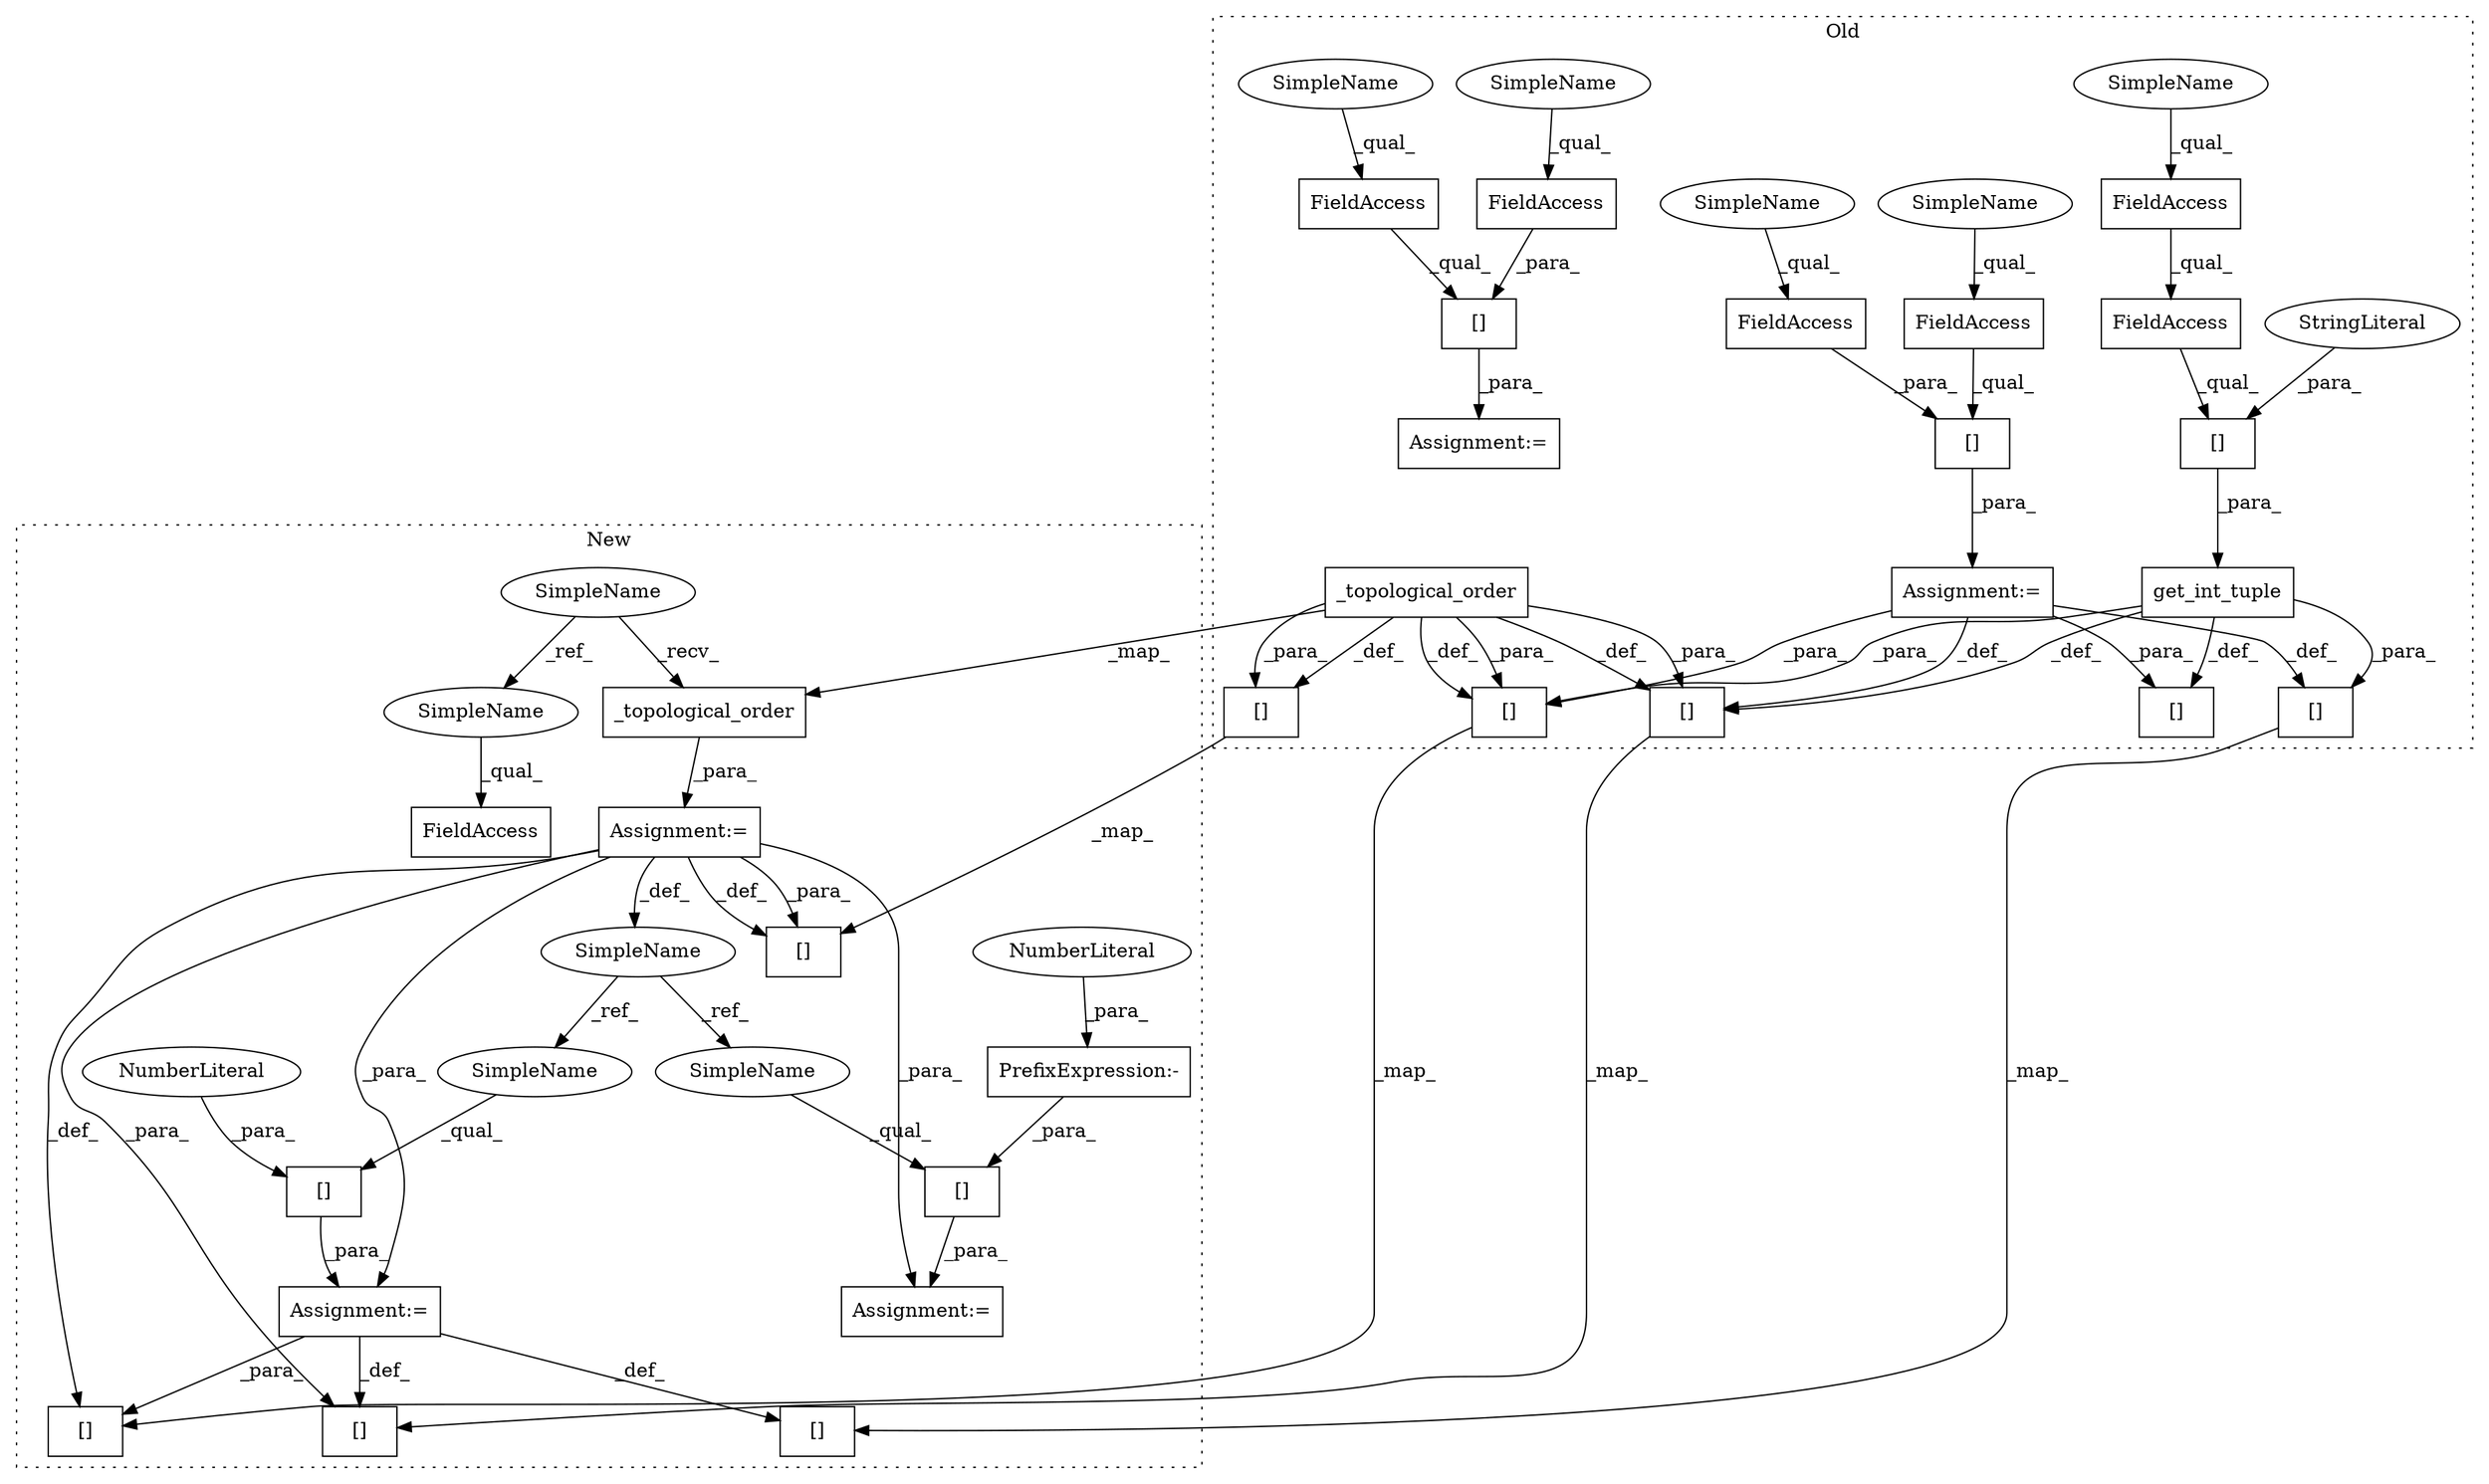 digraph G {
subgraph cluster0 {
1 [label="_topological_order" a="32" s="22034" l="20" shape="box"];
3 [label="[]" a="2" s="22682,22704" l="11,1" shape="box"];
6 [label="FieldAccess" a="22" s="21697" l="15" shape="box"];
8 [label="[]" a="2" s="22648,22659" l="10,1" shape="box"];
9 [label="get_int_tuple" a="32" s="21631,21680" l="14,1" shape="box"];
10 [label="[]" a="2" s="22555,22581" l="17,1" shape="box"];
12 [label="FieldAccess" a="22" s="21645" l="10" shape="box"];
13 [label="[]" a="2" s="21925,21948" l="11,1" shape="box"];
19 [label="FieldAccess" a="22" s="21740" l="15" shape="box"];
20 [label="[]" a="2" s="21645,21679" l="17,1" shape="box"];
21 [label="FieldAccess" a="22" s="21645" l="16" shape="box"];
22 [label="[]" a="2" s="21740,21767" l="16,1" shape="box"];
23 [label="FieldAccess" a="22" s="21713" l="10" shape="box"];
24 [label="[]" a="2" s="21845,21863" l="10,1" shape="box"];
25 [label="FieldAccess" a="22" s="21756" l="11" shape="box"];
26 [label="[]" a="2" s="21697,21723" l="16,1" shape="box"];
29 [label="StringLiteral" a="45" s="21662" l="17" shape="ellipse"];
30 [label="Assignment:=" a="7" s="21696" l="1" shape="box"];
34 [label="Assignment:=" a="7" s="21739" l="1" shape="box"];
37 [label="SimpleName" a="42" s="21713" l="4" shape="ellipse"];
38 [label="SimpleName" a="42" s="21697" l="4" shape="ellipse"];
39 [label="SimpleName" a="42" s="21645" l="4" shape="ellipse"];
40 [label="SimpleName" a="42" s="21756" l="4" shape="ellipse"];
41 [label="SimpleName" a="42" s="21740" l="4" shape="ellipse"];
label = "Old";
style="dotted";
}
subgraph cluster1 {
2 [label="_topological_order" a="32" s="21739" l="20" shape="box"];
4 [label="[]" a="2" s="22728,22750" l="11,1" shape="box"];
5 [label="SimpleName" a="42" s="21379" l="4" shape="ellipse"];
7 [label="[]" a="2" s="22694,22705" l="10,1" shape="box"];
11 [label="[]" a="2" s="22601,22627" l="17,1" shape="box"];
14 [label="[]" a="2" s="21982,22005" l="11,1" shape="box"];
15 [label="FieldAccess" a="22" s="21696" l="16" shape="box"];
16 [label="[]" a="2" s="21808,21824" l="15,1" shape="box"];
17 [label="NumberLiteral" a="34" s="21823" l="1" shape="ellipse"];
18 [label="[]" a="2" s="21775,21792" l="15,1" shape="box"];
27 [label="SimpleName" a="42" s="21719" l="14" shape="ellipse"];
28 [label="Assignment:=" a="7" s="21733" l="1" shape="box"];
31 [label="Assignment:=" a="7" s="21807" l="1" shape="box"];
32 [label="PrefixExpression:-" a="38" s="21790" l="1" shape="box"];
33 [label="NumberLiteral" a="34" s="21791" l="1" shape="ellipse"];
35 [label="Assignment:=" a="7" s="21774" l="1" shape="box"];
36 [label="SimpleName" a="42" s="21696" l="4" shape="ellipse"];
42 [label="SimpleName" a="42" s="21808" l="14" shape="ellipse"];
43 [label="SimpleName" a="42" s="21775" l="14" shape="ellipse"];
label = "New";
style="dotted";
}
1 -> 3 [label="_def_"];
1 -> 3 [label="_para_"];
1 -> 10 [label="_def_"];
1 -> 2 [label="_map_"];
1 -> 8 [label="_para_"];
1 -> 8 [label="_def_"];
1 -> 10 [label="_para_"];
2 -> 28 [label="_para_"];
3 -> 4 [label="_map_"];
5 -> 2 [label="_recv_"];
5 -> 36 [label="_ref_"];
6 -> 26 [label="_qual_"];
8 -> 7 [label="_map_"];
9 -> 8 [label="_def_"];
9 -> 13 [label="_para_"];
9 -> 3 [label="_para_"];
9 -> 24 [label="_def_"];
10 -> 11 [label="_map_"];
12 -> 21 [label="_qual_"];
13 -> 14 [label="_map_"];
16 -> 31 [label="_para_"];
17 -> 16 [label="_para_"];
18 -> 35 [label="_para_"];
19 -> 22 [label="_qual_"];
20 -> 9 [label="_para_"];
21 -> 20 [label="_qual_"];
22 -> 34 [label="_para_"];
23 -> 26 [label="_para_"];
25 -> 22 [label="_para_"];
26 -> 30 [label="_para_"];
27 -> 43 [label="_ref_"];
27 -> 42 [label="_ref_"];
28 -> 4 [label="_def_"];
28 -> 11 [label="_para_"];
28 -> 7 [label="_para_"];
28 -> 11 [label="_def_"];
28 -> 27 [label="_def_"];
28 -> 35 [label="_para_"];
28 -> 31 [label="_para_"];
29 -> 20 [label="_para_"];
30 -> 8 [label="_def_"];
30 -> 24 [label="_para_"];
30 -> 3 [label="_para_"];
30 -> 13 [label="_def_"];
31 -> 14 [label="_def_"];
31 -> 4 [label="_para_"];
31 -> 7 [label="_def_"];
32 -> 18 [label="_para_"];
33 -> 32 [label="_para_"];
36 -> 15 [label="_qual_"];
37 -> 23 [label="_qual_"];
38 -> 6 [label="_qual_"];
39 -> 12 [label="_qual_"];
40 -> 25 [label="_qual_"];
41 -> 19 [label="_qual_"];
42 -> 16 [label="_qual_"];
43 -> 18 [label="_qual_"];
}